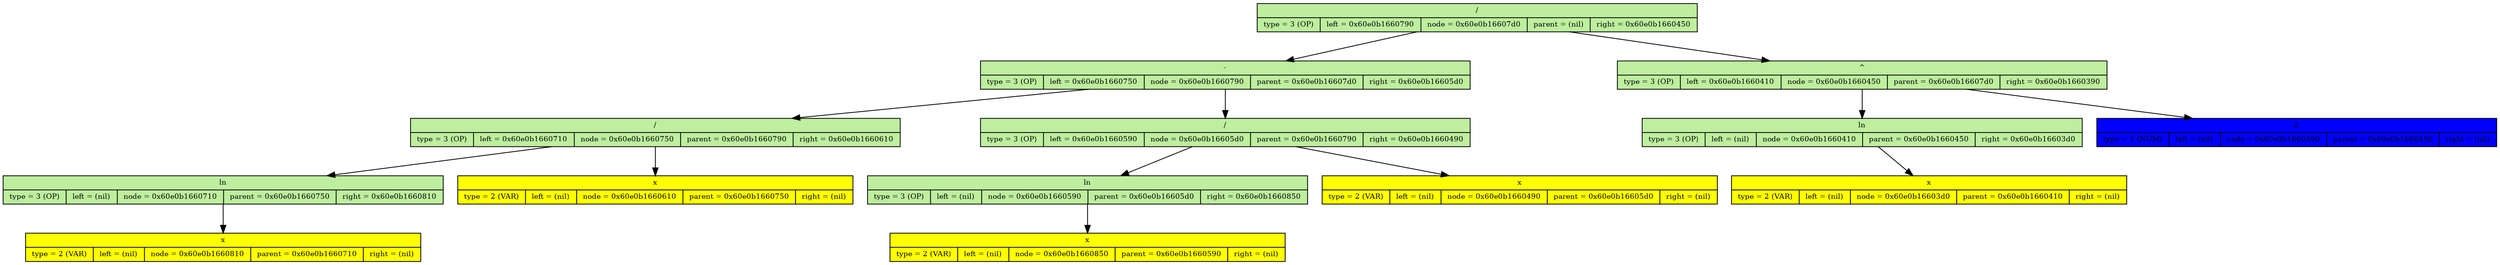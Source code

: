 digraph
{
	node[fontsize=9]

	node_0x60e0b16607d0 [shape=record, label = "{/| {type = 3 (OP) | left = 0x60e0b1660790 | node = 0x60e0b16607d0 | parent = (nil) | right = 0x60e0b1660450}}" style="filled",fillcolor="#BDEF9E"]

	node_0x60e0b1660790 [shape=record, label = "{-| {type = 3 (OP) | left = 0x60e0b1660750 | node = 0x60e0b1660790 | parent = 0x60e0b16607d0 | right = 0x60e0b16605d0}}" style="filled",fillcolor="#BDEF9E"]

	edge[color="black",fontsize=12]
	node_0x60e0b16607d0 -> node_0x60e0b1660790

	node_0x60e0b1660750 [shape=record, label = "{/| {type = 3 (OP) | left = 0x60e0b1660710 | node = 0x60e0b1660750 | parent = 0x60e0b1660790 | right = 0x60e0b1660610}}" style="filled",fillcolor="#BDEF9E"]

	edge[color="black",fontsize=12]
	node_0x60e0b1660790 -> node_0x60e0b1660750

	node_0x60e0b1660710 [shape=record, label = "{ln| {type = 3 (OP) | left = (nil) | node = 0x60e0b1660710 | parent = 0x60e0b1660750 | right = 0x60e0b1660810}}" style="filled",fillcolor="#BDEF9E"]

	edge[color="black",fontsize=12]
	node_0x60e0b1660750 -> node_0x60e0b1660710

	node_0x60e0b1660810 [shape=record, label = "{x| {type = 2 (VAR) | left = (nil) | node = 0x60e0b1660810 | parent = 0x60e0b1660710 | right = (nil)}}" style="filled",fillcolor="yellow"]

	edge[color="black",fontsize=12]
	node_0x60e0b1660710 -> node_0x60e0b1660810

	node_0x60e0b1660610 [shape=record, label = "{x| {type = 2 (VAR) | left = (nil) | node = 0x60e0b1660610 | parent = 0x60e0b1660750 | right = (nil)}}" style="filled",fillcolor="yellow"]

	edge[color="black",fontsize=12]
	node_0x60e0b1660750 -> node_0x60e0b1660610

	node_0x60e0b16605d0 [shape=record, label = "{/| {type = 3 (OP) | left = 0x60e0b1660590 | node = 0x60e0b16605d0 | parent = 0x60e0b1660790 | right = 0x60e0b1660490}}" style="filled",fillcolor="#BDEF9E"]

	edge[color="black",fontsize=12]
	node_0x60e0b1660790 -> node_0x60e0b16605d0

	node_0x60e0b1660590 [shape=record, label = "{ln| {type = 3 (OP) | left = (nil) | node = 0x60e0b1660590 | parent = 0x60e0b16605d0 | right = 0x60e0b1660850}}" style="filled",fillcolor="#BDEF9E"]

	edge[color="black",fontsize=12]
	node_0x60e0b16605d0 -> node_0x60e0b1660590

	node_0x60e0b1660850 [shape=record, label = "{x| {type = 2 (VAR) | left = (nil) | node = 0x60e0b1660850 | parent = 0x60e0b1660590 | right = (nil)}}" style="filled",fillcolor="yellow"]

	edge[color="black",fontsize=12]
	node_0x60e0b1660590 -> node_0x60e0b1660850

	node_0x60e0b1660490 [shape=record, label = "{x| {type = 2 (VAR) | left = (nil) | node = 0x60e0b1660490 | parent = 0x60e0b16605d0 | right = (nil)}}" style="filled",fillcolor="yellow"]

	edge[color="black",fontsize=12]
	node_0x60e0b16605d0 -> node_0x60e0b1660490

	node_0x60e0b1660450 [shape=record, label = "{^| {type = 3 (OP) | left = 0x60e0b1660410 | node = 0x60e0b1660450 | parent = 0x60e0b16607d0 | right = 0x60e0b1660390}}" style="filled",fillcolor="#BDEF9E"]

	edge[color="black",fontsize=12]
	node_0x60e0b16607d0 -> node_0x60e0b1660450

	node_0x60e0b1660410 [shape=record, label = "{ln| {type = 3 (OP) | left = (nil) | node = 0x60e0b1660410 | parent = 0x60e0b1660450 | right = 0x60e0b16603d0}}" style="filled",fillcolor="#BDEF9E"]

	edge[color="black",fontsize=12]
	node_0x60e0b1660450 -> node_0x60e0b1660410

	node_0x60e0b16603d0 [shape=record, label = "{x| {type = 2 (VAR) | left = (nil) | node = 0x60e0b16603d0 | parent = 0x60e0b1660410 | right = (nil)}}" style="filled",fillcolor="yellow"]

	edge[color="black",fontsize=12]
	node_0x60e0b1660410 -> node_0x60e0b16603d0

	node_0x60e0b1660390 [shape=record, label = "{2| {type = 1 (NUM) | left = (nil) | node = 0x60e0b1660390 | parent = 0x60e0b1660450 | right = (nil)}}" style="filled",fillcolor="blue"]

	edge[color="black",fontsize=12]
	node_0x60e0b1660450 -> node_0x60e0b1660390

	}